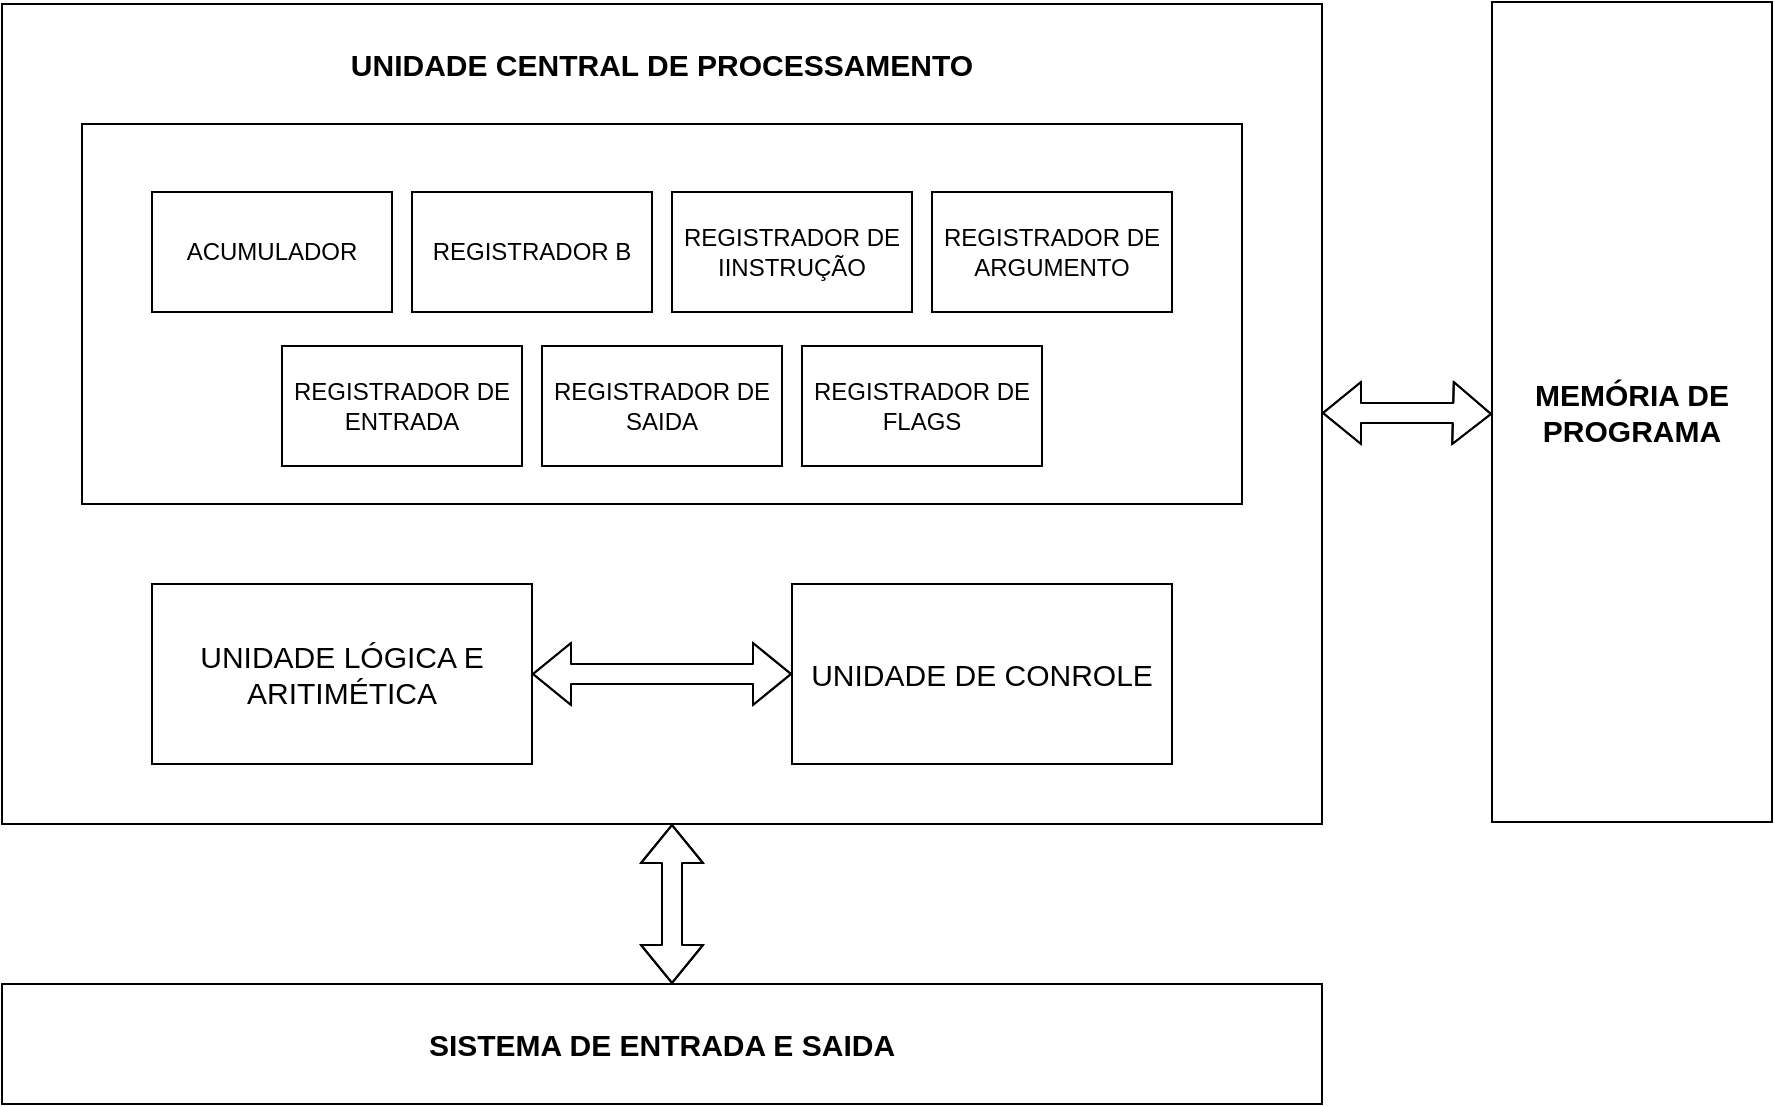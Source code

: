 <mxfile version="14.9.6" type="device"><diagram id="i6u-a6k5zdzGIV29OK-S" name="Página-1"><mxGraphModel dx="585" dy="343" grid="1" gridSize="10" guides="1" tooltips="1" connect="1" arrows="1" fold="1" page="1" pageScale="1" pageWidth="1169" pageHeight="827" math="0" shadow="0"><root><mxCell id="0"/><mxCell id="1" parent="0"/><mxCell id="cRc1-0nqCuHct4OBw3IJ-1" value="" style="rounded=0;whiteSpace=wrap;html=1;fillColor=none;" parent="1" vertex="1"><mxGeometry x="142" y="139" width="660" height="410" as="geometry"/></mxCell><mxCell id="cRc1-0nqCuHct4OBw3IJ-3" value="UNIDADE CENTRAL DE PROCESSAMENTO" style="text;html=1;strokeColor=none;fillColor=none;align=center;verticalAlign=middle;whiteSpace=wrap;rounded=0;fontSize=15;fontStyle=1;" parent="1" vertex="1"><mxGeometry x="287" y="159" width="370" height="20" as="geometry"/></mxCell><mxCell id="cRc1-0nqCuHct4OBw3IJ-5" value="" style="rounded=0;whiteSpace=wrap;html=1;fillColor=none;" parent="1" vertex="1"><mxGeometry x="182" y="199" width="580" height="190" as="geometry"/></mxCell><mxCell id="cRc1-0nqCuHct4OBw3IJ-6" value="ACUMULADOR" style="rounded=0;whiteSpace=wrap;html=1;fillColor=none;" parent="1" vertex="1"><mxGeometry x="217" y="233" width="120" height="60" as="geometry"/></mxCell><mxCell id="cRc1-0nqCuHct4OBw3IJ-7" value="REGISTRADOR B" style="rounded=0;whiteSpace=wrap;html=1;fillColor=none;" parent="1" vertex="1"><mxGeometry x="347" y="233" width="120" height="60" as="geometry"/></mxCell><mxCell id="cRc1-0nqCuHct4OBw3IJ-8" value="REGISTRADOR DE IINSTRUÇÃO" style="rounded=0;whiteSpace=wrap;html=1;fillColor=none;" parent="1" vertex="1"><mxGeometry x="477" y="233" width="120" height="60" as="geometry"/></mxCell><mxCell id="cRc1-0nqCuHct4OBw3IJ-9" value="REGISTRADOR DE ARGUMENTO" style="rounded=0;whiteSpace=wrap;html=1;fillColor=none;" parent="1" vertex="1"><mxGeometry x="607" y="233" width="120" height="60" as="geometry"/></mxCell><mxCell id="cRc1-0nqCuHct4OBw3IJ-10" value="REGISTRADOR DE ENTRADA" style="rounded=0;whiteSpace=wrap;html=1;fillColor=none;" parent="1" vertex="1"><mxGeometry x="282" y="310" width="120" height="60" as="geometry"/></mxCell><mxCell id="cRc1-0nqCuHct4OBw3IJ-11" value="REGISTRADOR DE SAIDA" style="rounded=0;whiteSpace=wrap;html=1;fillColor=none;" parent="1" vertex="1"><mxGeometry x="412" y="310" width="120" height="60" as="geometry"/></mxCell><mxCell id="cRc1-0nqCuHct4OBw3IJ-12" value="UNIDADE DE CONROLE" style="rounded=0;whiteSpace=wrap;html=1;fontSize=15;fillColor=none;" parent="1" vertex="1"><mxGeometry x="537" y="429" width="190" height="90" as="geometry"/></mxCell><mxCell id="cRc1-0nqCuHct4OBw3IJ-13" value="UNIDADE LÓGICA E ARITIMÉTICA" style="rounded=0;whiteSpace=wrap;html=1;fontSize=15;fillColor=none;" parent="1" vertex="1"><mxGeometry x="217" y="429" width="190" height="90" as="geometry"/></mxCell><mxCell id="cRc1-0nqCuHct4OBw3IJ-15" value="" style="shape=flexArrow;endArrow=classic;startArrow=classic;html=1;fontSize=15;fontColor=#666666;entryX=0;entryY=0.5;entryDx=0;entryDy=0;exitX=1;exitY=0.5;exitDx=0;exitDy=0;" parent="1" source="cRc1-0nqCuHct4OBw3IJ-13" target="cRc1-0nqCuHct4OBw3IJ-12" edge="1"><mxGeometry width="100" height="100" relative="1" as="geometry"><mxPoint x="407" y="489" as="sourcePoint"/><mxPoint x="507" y="389" as="targetPoint"/><Array as="points"><mxPoint x="472" y="474"/></Array></mxGeometry></mxCell><mxCell id="cRc1-0nqCuHct4OBw3IJ-16" value="MEMÓRIA DE PROGRAMA" style="rounded=0;whiteSpace=wrap;html=1;fontStyle=1;fontSize=15;fillColor=none;" parent="1" vertex="1"><mxGeometry x="887" y="138" width="140" height="410" as="geometry"/></mxCell><mxCell id="cRc1-0nqCuHct4OBw3IJ-17" value="" style="shape=flexArrow;endArrow=classic;startArrow=classic;html=1;fontSize=15;fontColor=#666666;exitX=1;exitY=0.5;exitDx=0;exitDy=0;" parent="1" edge="1"><mxGeometry width="100" height="100" relative="1" as="geometry"><mxPoint x="802" y="343.5" as="sourcePoint"/><mxPoint x="887" y="344" as="targetPoint"/><Array as="points"><mxPoint x="867" y="343.5"/></Array></mxGeometry></mxCell><mxCell id="cRc1-0nqCuHct4OBw3IJ-19" value="REGISTRADORES ESPECIAIS" style="text;html=1;strokeColor=none;fillColor=none;align=center;verticalAlign=middle;whiteSpace=wrap;rounded=0;fontSize=15;fontColor=#FFFFFF;" parent="1" vertex="1"><mxGeometry x="347" y="209" width="250" height="20" as="geometry"/></mxCell><mxCell id="cRc1-0nqCuHct4OBw3IJ-21" value="SISTEMA DE ENTRADA E SAIDA" style="rounded=0;whiteSpace=wrap;html=1;fontStyle=1;fontSize=15;fillColor=none;" parent="1" vertex="1"><mxGeometry x="142" y="629" width="660" height="60" as="geometry"/></mxCell><mxCell id="cRc1-0nqCuHct4OBw3IJ-22" value="" style="shape=flexArrow;endArrow=classic;startArrow=classic;html=1;fontSize=15;fontColor=#666666;" parent="1" edge="1"><mxGeometry width="100" height="100" relative="1" as="geometry"><mxPoint x="477" y="549" as="sourcePoint"/><mxPoint x="477" y="629" as="targetPoint"/><Array as="points"><mxPoint x="477" y="599"/></Array></mxGeometry></mxCell><mxCell id="V9flXaz4Db4qsjfPIY_3-1" value="REGISTRADOR DE FLAGS" style="rounded=0;whiteSpace=wrap;html=1;fillColor=none;" vertex="1" parent="1"><mxGeometry x="542" y="310" width="120" height="60" as="geometry"/></mxCell></root></mxGraphModel></diagram></mxfile>